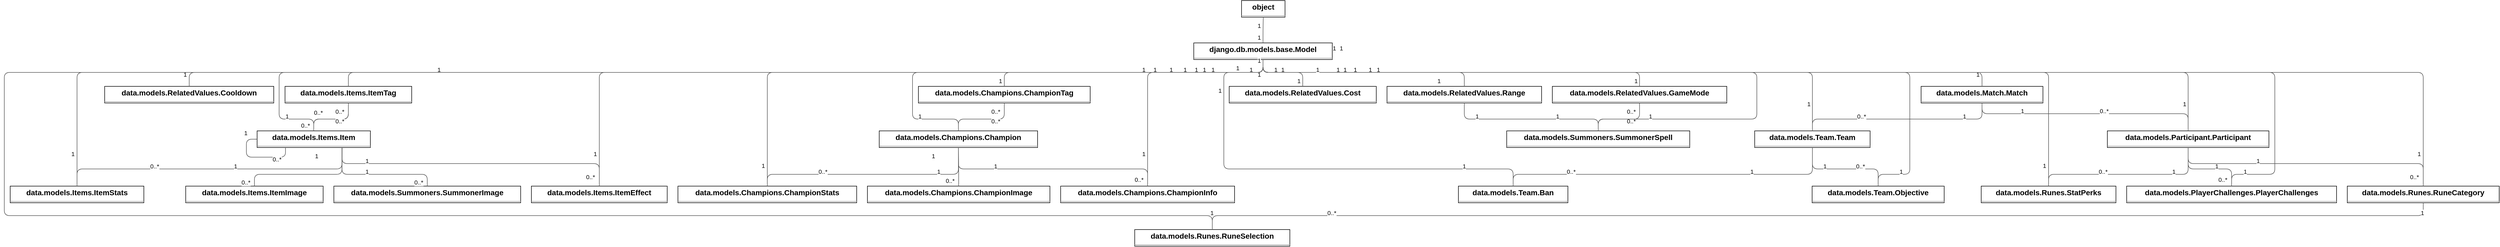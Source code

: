 <mxGraphModel dx="0" dy="0" grid="1" gridSize="10" guides="1" tooltips="1" connect="1" arrows="1" fold="1" page="0" pageScale="1" background="none" math="0" shadow="0">
  <root>
    <mxCell id="0" />
    <mxCell id="1" parent="0" />
    <mxCell id="node13" parent="1" vertex="1" value="&lt;p style=&quot;margin:0px;margin-top:4px;text-align:center;&quot;&gt;&lt;b&gt;data.models.Champions.Champion&lt;/b&gt;&lt;/p&gt;&lt;hr size=&quot;1&quot;/&gt;" style="verticalAlign=top;align=left;overflow=fill;fontSize=14;fontFamily=Helvetica;html=1;rounded=0;shadow=0;comic=0;labelBackgroundColor=none;strokeWidth=1;">
      <mxGeometry x="1424" y="228" width="295" height="31" as="geometry" />
    </mxCell>
    <mxCell id="node4" parent="1" vertex="1" value="&lt;p style=&quot;margin:0px;margin-top:4px;text-align:center;&quot;&gt;&lt;b&gt;data.models.Champions.ChampionImage&lt;/b&gt;&lt;/p&gt;&lt;hr size=&quot;1&quot;/&gt;" style="verticalAlign=top;align=left;overflow=fill;fontSize=14;fontFamily=Helvetica;html=1;rounded=0;shadow=0;comic=0;labelBackgroundColor=none;strokeWidth=1;">
      <mxGeometry x="1402" y="331" width="340" height="31" as="geometry" />
    </mxCell>
    <mxCell id="node14" parent="1" vertex="1" value="&lt;p style=&quot;margin:0px;margin-top:4px;text-align:center;&quot;&gt;&lt;b&gt;data.models.Champions.ChampionInfo&lt;/b&gt;&lt;/p&gt;&lt;hr size=&quot;1&quot;/&gt;" style="verticalAlign=top;align=left;overflow=fill;fontSize=14;fontFamily=Helvetica;html=1;rounded=0;shadow=0;comic=0;labelBackgroundColor=none;strokeWidth=1;">
      <mxGeometry x="1762" y="331" width="324" height="31" as="geometry" />
    </mxCell>
    <mxCell id="node19" parent="1" vertex="1" value="&lt;p style=&quot;margin:0px;margin-top:4px;text-align:center;&quot;&gt;&lt;b&gt;data.models.Champions.ChampionStats&lt;/b&gt;&lt;/p&gt;&lt;hr size=&quot;1&quot;/&gt;" style="verticalAlign=top;align=left;overflow=fill;fontSize=14;fontFamily=Helvetica;html=1;rounded=0;shadow=0;comic=0;labelBackgroundColor=none;strokeWidth=1;">
      <mxGeometry x="1049" y="331" width="333" height="31" as="geometry" />
    </mxCell>
    <mxCell id="node7" parent="1" vertex="1" value="&lt;p style=&quot;margin:0px;margin-top:4px;text-align:center;&quot;&gt;&lt;b&gt;data.models.Champions.ChampionTag&lt;/b&gt;&lt;/p&gt;&lt;hr size=&quot;1&quot;/&gt;" style="verticalAlign=top;align=left;overflow=fill;fontSize=14;fontFamily=Helvetica;html=1;rounded=0;shadow=0;comic=0;labelBackgroundColor=none;strokeWidth=1;">
      <mxGeometry x="1497" y="145" width="320" height="31" as="geometry" />
    </mxCell>
    <mxCell id="node11" parent="1" vertex="1" value="&lt;p style=&quot;margin:0px;margin-top:4px;text-align:center;&quot;&gt;&lt;b&gt;data.models.Items.Item&lt;/b&gt;&lt;/p&gt;&lt;hr size=&quot;1&quot;/&gt;" style="verticalAlign=top;align=left;overflow=fill;fontSize=14;fontFamily=Helvetica;html=1;rounded=0;shadow=0;comic=0;labelBackgroundColor=none;strokeWidth=1;">
      <mxGeometry x="265" y="228" width="211" height="31" as="geometry" />
    </mxCell>
    <mxCell id="node22" parent="1" vertex="1" value="&lt;p style=&quot;margin:0px;margin-top:4px;text-align:center;&quot;&gt;&lt;b&gt;data.models.Items.ItemEffect&lt;/b&gt;&lt;/p&gt;&lt;hr size=&quot;1&quot;/&gt;" style="verticalAlign=top;align=left;overflow=fill;fontSize=14;fontFamily=Helvetica;html=1;rounded=0;shadow=0;comic=0;labelBackgroundColor=none;strokeWidth=1;">
      <mxGeometry x="776" y="331" width="253" height="31" as="geometry" />
    </mxCell>
    <mxCell id="node1" parent="1" vertex="1" value="&lt;p style=&quot;margin:0px;margin-top:4px;text-align:center;&quot;&gt;&lt;b&gt;data.models.Items.ItemImage&lt;/b&gt;&lt;/p&gt;&lt;hr size=&quot;1&quot;/&gt;" style="verticalAlign=top;align=left;overflow=fill;fontSize=14;fontFamily=Helvetica;html=1;rounded=0;shadow=0;comic=0;labelBackgroundColor=none;strokeWidth=1;">
      <mxGeometry x="132" y="331" width="256" height="31" as="geometry" />
    </mxCell>
    <mxCell id="node10" parent="1" vertex="1" value="&lt;p style=&quot;margin:0px;margin-top:4px;text-align:center;&quot;&gt;&lt;b&gt;data.models.Items.ItemStats&lt;/b&gt;&lt;/p&gt;&lt;hr size=&quot;1&quot;/&gt;" style="verticalAlign=top;align=left;overflow=fill;fontSize=14;fontFamily=Helvetica;html=1;rounded=0;shadow=0;comic=0;labelBackgroundColor=none;strokeWidth=1;">
      <mxGeometry x="-195" y="331" width="249" height="31" as="geometry" />
    </mxCell>
    <mxCell id="node8" parent="1" vertex="1" value="&lt;p style=&quot;margin:0px;margin-top:4px;text-align:center;&quot;&gt;&lt;b&gt;data.models.Items.ItemTag&lt;/b&gt;&lt;/p&gt;&lt;hr size=&quot;1&quot;/&gt;" style="verticalAlign=top;align=left;overflow=fill;fontSize=14;fontFamily=Helvetica;html=1;rounded=0;shadow=0;comic=0;labelBackgroundColor=none;strokeWidth=1;">
      <mxGeometry x="317" y="145" width="236" height="31" as="geometry" />
    </mxCell>
    <mxCell id="node12" parent="1" vertex="1" value="&lt;p style=&quot;margin:0px;margin-top:4px;text-align:center;&quot;&gt;&lt;b&gt;data.models.Match.Match&lt;/b&gt;&lt;/p&gt;&lt;hr size=&quot;1&quot;/&gt;" style="verticalAlign=top;align=left;overflow=fill;fontSize=14;fontFamily=Helvetica;html=1;rounded=0;shadow=0;comic=0;labelBackgroundColor=none;strokeWidth=1;">
      <mxGeometry x="3365" y="145" width="227" height="31" as="geometry" />
    </mxCell>
    <mxCell id="node3" parent="1" vertex="1" value="&lt;p style=&quot;margin:0px;margin-top:4px;text-align:center;&quot;&gt;&lt;b&gt;data.models.Participant.Participant&lt;/b&gt;&lt;/p&gt;&lt;hr size=&quot;1&quot;/&gt;" style="verticalAlign=top;align=left;overflow=fill;fontSize=14;fontFamily=Helvetica;html=1;rounded=0;shadow=0;comic=0;labelBackgroundColor=none;strokeWidth=1;">
      <mxGeometry x="3712" y="228" width="301" height="31" as="geometry" />
    </mxCell>
    <mxCell id="node5" parent="1" vertex="1" value="&lt;p style=&quot;margin:0px;margin-top:4px;text-align:center;&quot;&gt;&lt;b&gt;data.models.PlayerChallenges.PlayerChallenges&lt;/b&gt;&lt;/p&gt;&lt;hr size=&quot;1&quot;/&gt;" style="verticalAlign=top;align=left;overflow=fill;fontSize=14;fontFamily=Helvetica;html=1;rounded=0;shadow=0;comic=0;labelBackgroundColor=none;strokeWidth=1;">
      <mxGeometry x="3748" y="331" width="391" height="31" as="geometry" />
    </mxCell>
    <mxCell id="node24" parent="1" vertex="1" value="&lt;p style=&quot;margin:0px;margin-top:4px;text-align:center;&quot;&gt;&lt;b&gt;data.models.RelatedValues.Cooldown&lt;/b&gt;&lt;/p&gt;&lt;hr size=&quot;1&quot;/&gt;" style="verticalAlign=top;align=left;overflow=fill;fontSize=14;fontFamily=Helvetica;html=1;rounded=0;shadow=0;comic=0;labelBackgroundColor=none;strokeWidth=1;">
      <mxGeometry x="-19" y="145" width="315" height="31" as="geometry" />
    </mxCell>
    <mxCell id="node6" parent="1" vertex="1" value="&lt;p style=&quot;margin:0px;margin-top:4px;text-align:center;&quot;&gt;&lt;b&gt;data.models.RelatedValues.Cost&lt;/b&gt;&lt;/p&gt;&lt;hr size=&quot;1&quot;/&gt;" style="verticalAlign=top;align=left;overflow=fill;fontSize=14;fontFamily=Helvetica;html=1;rounded=0;shadow=0;comic=0;labelBackgroundColor=none;strokeWidth=1;">
      <mxGeometry x="2076" y="145" width="274" height="31" as="geometry" />
    </mxCell>
    <mxCell id="node17" parent="1" vertex="1" value="&lt;p style=&quot;margin:0px;margin-top:4px;text-align:center;&quot;&gt;&lt;b&gt;data.models.RelatedValues.GameMode&lt;/b&gt;&lt;/p&gt;&lt;hr size=&quot;1&quot;/&gt;" style="verticalAlign=top;align=left;overflow=fill;fontSize=14;fontFamily=Helvetica;html=1;rounded=0;shadow=0;comic=0;labelBackgroundColor=none;strokeWidth=1;">
      <mxGeometry x="2678" y="145" width="325" height="31" as="geometry" />
    </mxCell>
    <mxCell id="node15" parent="1" vertex="1" value="&lt;p style=&quot;margin:0px;margin-top:4px;text-align:center;&quot;&gt;&lt;b&gt;data.models.RelatedValues.Range&lt;/b&gt;&lt;/p&gt;&lt;hr size=&quot;1&quot;/&gt;" style="verticalAlign=top;align=left;overflow=fill;fontSize=14;fontFamily=Helvetica;html=1;rounded=0;shadow=0;comic=0;labelBackgroundColor=none;strokeWidth=1;">
      <mxGeometry x="2370" y="145" width="288" height="31" as="geometry" />
    </mxCell>
    <mxCell id="node9" parent="1" vertex="1" value="&lt;p style=&quot;margin:0px;margin-top:4px;text-align:center;&quot;&gt;&lt;b&gt;data.models.Runes.RuneCategory&lt;/b&gt;&lt;/p&gt;&lt;hr size=&quot;1&quot;/&gt;" style="verticalAlign=top;align=left;overflow=fill;fontSize=14;fontFamily=Helvetica;html=1;rounded=0;shadow=0;comic=0;labelBackgroundColor=none;strokeWidth=1;">
      <mxGeometry x="4159" y="331" width="283" height="31" as="geometry" />
    </mxCell>
    <mxCell id="node18" parent="1" vertex="1" value="&lt;p style=&quot;margin:0px;margin-top:4px;text-align:center;&quot;&gt;&lt;b&gt;data.models.Runes.RuneSelection&lt;/b&gt;&lt;/p&gt;&lt;hr size=&quot;1&quot;/&gt;" style="verticalAlign=top;align=left;overflow=fill;fontSize=14;fontFamily=Helvetica;html=1;rounded=0;shadow=0;comic=0;labelBackgroundColor=none;strokeWidth=1;">
      <mxGeometry x="1900" y="412" width="289" height="31" as="geometry" />
    </mxCell>
    <mxCell id="node21" parent="1" vertex="1" value="&lt;p style=&quot;margin:0px;margin-top:4px;text-align:center;&quot;&gt;&lt;b&gt;data.models.Runes.StatPerks&lt;/b&gt;&lt;/p&gt;&lt;hr size=&quot;1&quot;/&gt;" style="verticalAlign=top;align=left;overflow=fill;fontSize=14;fontFamily=Helvetica;html=1;rounded=0;shadow=0;comic=0;labelBackgroundColor=none;strokeWidth=1;">
      <mxGeometry x="3477" y="331" width="251" height="31" as="geometry" />
    </mxCell>
    <mxCell id="node16" parent="1" vertex="1" value="&lt;p style=&quot;margin:0px;margin-top:4px;text-align:center;&quot;&gt;&lt;b&gt;data.models.Summoners.SummonerImage&lt;/b&gt;&lt;/p&gt;&lt;hr size=&quot;1&quot;/&gt;" style="verticalAlign=top;align=left;overflow=fill;fontSize=14;fontFamily=Helvetica;html=1;rounded=0;shadow=0;comic=0;labelBackgroundColor=none;strokeWidth=1;">
      <mxGeometry x="408" y="331" width="348" height="31" as="geometry" />
    </mxCell>
    <mxCell id="node25" parent="1" vertex="1" value="&lt;p style=&quot;margin:0px;margin-top:4px;text-align:center;&quot;&gt;&lt;b&gt;data.models.Summoners.SummonerSpell&lt;/b&gt;&lt;/p&gt;&lt;hr size=&quot;1&quot;/&gt;" style="verticalAlign=top;align=left;overflow=fill;fontSize=14;fontFamily=Helvetica;html=1;rounded=0;shadow=0;comic=0;labelBackgroundColor=none;strokeWidth=1;">
      <mxGeometry x="2593" y="228" width="341" height="31" as="geometry" />
    </mxCell>
    <mxCell id="node26" parent="1" vertex="1" value="&lt;p style=&quot;margin:0px;margin-top:4px;text-align:center;&quot;&gt;&lt;b&gt;data.models.Team.Ban&lt;/b&gt;&lt;/p&gt;&lt;hr size=&quot;1&quot;/&gt;" style="verticalAlign=top;align=left;overflow=fill;fontSize=14;fontFamily=Helvetica;html=1;rounded=0;shadow=0;comic=0;labelBackgroundColor=none;strokeWidth=1;">
      <mxGeometry x="2503" y="331" width="204" height="31" as="geometry" />
    </mxCell>
    <mxCell id="node2" parent="1" vertex="1" value="&lt;p style=&quot;margin:0px;margin-top:4px;text-align:center;&quot;&gt;&lt;b&gt;data.models.Team.Objective&lt;/b&gt;&lt;/p&gt;&lt;hr size=&quot;1&quot;/&gt;" style="verticalAlign=top;align=left;overflow=fill;fontSize=14;fontFamily=Helvetica;html=1;rounded=0;shadow=0;comic=0;labelBackgroundColor=none;strokeWidth=1;">
      <mxGeometry x="3162" y="331" width="246" height="31" as="geometry" />
    </mxCell>
    <mxCell id="node0" parent="1" vertex="1" value="&lt;p style=&quot;margin:0px;margin-top:4px;text-align:center;&quot;&gt;&lt;b&gt;data.models.Team.Team&lt;/b&gt;&lt;/p&gt;&lt;hr size=&quot;1&quot;/&gt;" style="verticalAlign=top;align=left;overflow=fill;fontSize=14;fontFamily=Helvetica;html=1;rounded=0;shadow=0;comic=0;labelBackgroundColor=none;strokeWidth=1;">
      <mxGeometry x="3055" y="228" width="215" height="31" as="geometry" />
    </mxCell>
    <mxCell id="node23" parent="1" vertex="1" value="&lt;p style=&quot;margin:0px;margin-top:4px;text-align:center;&quot;&gt;&lt;b&gt;django.db.models.base.Model&lt;/b&gt;&lt;/p&gt;&lt;hr size=&quot;1&quot;/&gt;" style="verticalAlign=top;align=left;overflow=fill;fontSize=14;fontFamily=Helvetica;html=1;rounded=0;shadow=0;comic=0;labelBackgroundColor=none;strokeWidth=1;">
      <mxGeometry x="2010" y="64" width="258" height="31" as="geometry" />
    </mxCell>
    <mxCell id="node20" parent="1" vertex="1" value="&lt;p style=&quot;margin:0px;margin-top:4px;text-align:center;&quot;&gt;&lt;b&gt;object&lt;/b&gt;&lt;/p&gt;&lt;hr size=&quot;1&quot;/&gt;" style="verticalAlign=top;align=left;overflow=fill;fontSize=14;fontFamily=Helvetica;html=1;rounded=0;shadow=0;comic=0;labelBackgroundColor=none;strokeWidth=1;">
      <mxGeometry x="2099" y="-15" width="81" height="31" as="geometry" />
    </mxCell>
    <mxCell id="edge34" edge="1" value="" parent="1" source="node13" target="node7" style="html=1;rounded=1;edgeStyle=orthogonalEdgeStyle;dashed=0;startArrow=none;endArrow=diamondThinendSize=12;strokeColor=#595959;exitX=0.500;exitY=0.001;exitDx=0;exitDy=0;entryX=0.500;entryY=1.001;entryDx=0;entryDy=0;">
      <mxGeometry width="50" height="50" relative="1" as="geometry">
        <Array as="points">
          <mxPoint x="1572" y="206" />
          <mxPoint x="1657" y="206" />
        </Array>
      </mxGeometry>
    </mxCell>
    <mxCell id="label204" parent="edge34" vertex="1" connectable="0" value="0..*" style="edgeLabel;resizable=0;html=1;align=left;verticalAlign=top;strokeColor=default;">
      <mxGeometry x="1631" y="197" as="geometry" />
    </mxCell>
    <mxCell id="label208" parent="edge34" vertex="1" connectable="0" value="0..*" style="edgeLabel;resizable=0;html=1;align=left;verticalAlign=top;strokeColor=default;">
      <mxGeometry x="1631" y="179" as="geometry" />
    </mxCell>
    <mxCell id="edge12" edge="1" value="" parent="1" source="node13" target="node23" style="html=1;rounded=1;edgeStyle=orthogonalEdgeStyle;dashed=0;startArrow=none;endArrow=diamondThinendSize=12;strokeColor=#595959;exitX=0.500;exitY=0.001;exitDx=0;exitDy=0;entryX=0.500;entryY=1.001;entryDx=0;entryDy=0;">
      <mxGeometry width="50" height="50" relative="1" as="geometry">
        <Array as="points">
          <mxPoint x="1572" y="206" />
          <mxPoint x="1486" y="206" />
          <mxPoint x="1486" y="119" />
          <mxPoint x="2139" y="119" />
        </Array>
      </mxGeometry>
    </mxCell>
    <mxCell id="label72" parent="edge12" vertex="1" connectable="0" value="1" style="edgeLabel;resizable=0;html=1;align=left;verticalAlign=top;strokeColor=default;">
      <mxGeometry x="1495" y="188" as="geometry" />
    </mxCell>
    <mxCell id="label76" parent="edge12" vertex="1" connectable="0" value="1" style="edgeLabel;resizable=0;html=1;align=left;verticalAlign=top;strokeColor=default;">
      <mxGeometry x="2025" y="101" as="geometry" />
    </mxCell>
    <mxCell id="edge14" edge="1" value="" parent="1" source="node4" target="node13" style="html=1;rounded=1;edgeStyle=orthogonalEdgeStyle;dashed=0;startArrow=none;endArrow=diamondThinendSize=12;strokeColor=#595959;exitX=0.500;exitY=0.001;exitDx=0;exitDy=0;entryX=0.500;entryY=1.001;entryDx=0;entryDy=0;">
      <mxGeometry width="50" height="50" relative="1" as="geometry">
        <Array as="points" />
      </mxGeometry>
    </mxCell>
    <mxCell id="label84" parent="edge14" vertex="1" connectable="0" value="0..*" style="edgeLabel;resizable=0;html=1;align=left;verticalAlign=top;strokeColor=default;">
      <mxGeometry x="1546" y="308" as="geometry" />
    </mxCell>
    <mxCell id="label88" parent="edge14" vertex="1" connectable="0" value="1" style="edgeLabel;resizable=0;html=1;align=left;verticalAlign=top;strokeColor=default;">
      <mxGeometry x="1520" y="262" as="geometry" />
    </mxCell>
    <mxCell id="edge0" edge="1" value="" parent="1" source="node14" target="node13" style="html=1;rounded=1;edgeStyle=orthogonalEdgeStyle;dashed=0;startArrow=none;endArrow=diamondThinendSize=12;strokeColor=#595959;exitX=0.500;exitY=0.001;exitDx=0;exitDy=0;entryX=0.500;entryY=1.001;entryDx=0;entryDy=0;">
      <mxGeometry width="50" height="50" relative="1" as="geometry">
        <Array as="points">
          <mxPoint x="1924" y="299" />
          <mxPoint x="1572" y="299" />
        </Array>
      </mxGeometry>
    </mxCell>
    <mxCell id="label0" parent="edge0" vertex="1" connectable="0" value="0..*" style="edgeLabel;resizable=0;html=1;align=left;verticalAlign=top;strokeColor=default;">
      <mxGeometry x="1898" y="306" as="geometry" />
    </mxCell>
    <mxCell id="label4" parent="edge0" vertex="1" connectable="0" value="1" style="edgeLabel;resizable=0;html=1;align=left;verticalAlign=top;strokeColor=default;">
      <mxGeometry x="1636" y="281" as="geometry" />
    </mxCell>
    <mxCell id="edge31" edge="1" value="" parent="1" source="node14" target="node23" style="html=1;rounded=1;edgeStyle=orthogonalEdgeStyle;dashed=0;startArrow=none;endArrow=diamondThinendSize=12;strokeColor=#595959;exitX=0.500;exitY=0.001;exitDx=0;exitDy=0;entryX=0.500;entryY=1.001;entryDx=0;entryDy=0;">
      <mxGeometry width="50" height="50" relative="1" as="geometry">
        <Array as="points">
          <mxPoint x="1924" y="119" />
          <mxPoint x="2139" y="119" />
        </Array>
      </mxGeometry>
    </mxCell>
    <mxCell id="label186" parent="edge31" vertex="1" connectable="0" value="1" style="edgeLabel;resizable=0;html=1;align=left;verticalAlign=top;strokeColor=default;">
      <mxGeometry x="1912" y="258" as="geometry" />
    </mxCell>
    <mxCell id="label190" parent="edge31" vertex="1" connectable="0" value="1" style="edgeLabel;resizable=0;html=1;align=left;verticalAlign=top;strokeColor=default;">
      <mxGeometry x="2112" y="101" as="geometry" />
    </mxCell>
    <mxCell id="edge17" edge="1" value="" parent="1" source="node19" target="node13" style="html=1;rounded=1;edgeStyle=orthogonalEdgeStyle;dashed=0;startArrow=none;endArrow=diamondThinendSize=12;strokeColor=#595959;exitX=0.500;exitY=0.001;exitDx=0;exitDy=0;entryX=0.500;entryY=1.001;entryDx=0;entryDy=0;">
      <mxGeometry width="50" height="50" relative="1" as="geometry">
        <Array as="points">
          <mxPoint x="1215" y="309" />
          <mxPoint x="1572" y="309" />
        </Array>
      </mxGeometry>
    </mxCell>
    <mxCell id="label102" parent="edge17" vertex="1" connectable="0" value="0..*" style="edgeLabel;resizable=0;html=1;align=left;verticalAlign=top;strokeColor=default;">
      <mxGeometry x="1309" y="291" as="geometry" />
    </mxCell>
    <mxCell id="label106" parent="edge17" vertex="1" connectable="0" value="1" style="edgeLabel;resizable=0;html=1;align=left;verticalAlign=top;strokeColor=default;">
      <mxGeometry x="1530" y="291" as="geometry" />
    </mxCell>
    <mxCell id="edge35" edge="1" value="" parent="1" source="node19" target="node23" style="html=1;rounded=1;edgeStyle=orthogonalEdgeStyle;dashed=0;startArrow=none;endArrow=diamondThinendSize=12;strokeColor=#595959;exitX=0.500;exitY=0.001;exitDx=0;exitDy=0;entryX=0.500;entryY=1.001;entryDx=0;entryDy=0;">
      <mxGeometry width="50" height="50" relative="1" as="geometry">
        <Array as="points">
          <mxPoint x="1215" y="119" />
          <mxPoint x="2139" y="119" />
        </Array>
      </mxGeometry>
    </mxCell>
    <mxCell id="label210" parent="edge35" vertex="1" connectable="0" value="1" style="edgeLabel;resizable=0;html=1;align=left;verticalAlign=top;strokeColor=default;">
      <mxGeometry x="1203" y="280" as="geometry" />
    </mxCell>
    <mxCell id="label214" parent="edge35" vertex="1" connectable="0" value="1" style="edgeLabel;resizable=0;html=1;align=left;verticalAlign=top;strokeColor=default;">
      <mxGeometry x="2041" y="101" as="geometry" />
    </mxCell>
    <mxCell id="edge1" edge="1" value="" parent="1" source="node7" target="node23" style="html=1;rounded=1;edgeStyle=orthogonalEdgeStyle;dashed=0;startArrow=none;endArrow=diamondThinendSize=12;strokeColor=#595959;exitX=0.500;exitY=0.001;exitDx=0;exitDy=0;entryX=0.500;entryY=1.001;entryDx=0;entryDy=0;">
      <mxGeometry width="50" height="50" relative="1" as="geometry">
        <Array as="points">
          <mxPoint x="1657" y="119" />
          <mxPoint x="2139" y="119" />
        </Array>
      </mxGeometry>
    </mxCell>
    <mxCell id="label6" parent="edge1" vertex="1" connectable="0" value="1" style="edgeLabel;resizable=0;html=1;align=left;verticalAlign=top;strokeColor=default;">
      <mxGeometry x="1645" y="122" as="geometry" />
    </mxCell>
    <mxCell id="label10" parent="edge1" vertex="1" connectable="0" value="1" style="edgeLabel;resizable=0;html=1;align=left;verticalAlign=top;strokeColor=default;">
      <mxGeometry x="1989" y="101" as="geometry" />
    </mxCell>
    <mxCell id="edge41" edge="1" value="" parent="1" source="node11" target="node11" style="html=1;rounded=1;edgeStyle=orthogonalEdgeStyle;dashed=0;startArrow=none;endArrow=diamondThinendSize=12;strokeColor=#595959;exitX=0.250;exitY=1.001;exitDx=0;exitDy=0;entryX=0.000;entryY=0.500;entryDx=0;entryDy=0;">
      <mxGeometry width="50" height="50" relative="1" as="geometry">
        <Array as="points">
          <mxPoint x="318" y="277" />
          <mxPoint x="245" y="277" />
          <mxPoint x="245" y="243" />
        </Array>
      </mxGeometry>
    </mxCell>
    <mxCell id="label246" parent="edge41" vertex="1" connectable="0" value="0..*" style="edgeLabel;resizable=0;html=1;align=left;verticalAlign=top;strokeColor=default;">
      <mxGeometry x="292" y="268" as="geometry" />
    </mxCell>
    <mxCell id="label250" parent="edge41" vertex="1" connectable="0" value="1" style="edgeLabel;resizable=0;html=1;align=left;verticalAlign=top;strokeColor=default;">
      <mxGeometry x="239" y="219" as="geometry" />
    </mxCell>
    <mxCell id="edge24" edge="1" value="" parent="1" source="node11" target="node8" style="html=1;rounded=1;edgeStyle=orthogonalEdgeStyle;dashed=0;startArrow=none;endArrow=diamondThinendSize=12;strokeColor=#595959;exitX=0.500;exitY=0.001;exitDx=0;exitDy=0;entryX=0.500;entryY=1.001;entryDx=0;entryDy=0;">
      <mxGeometry width="50" height="50" relative="1" as="geometry">
        <Array as="points">
          <mxPoint x="371" y="206" />
          <mxPoint x="435" y="206" />
        </Array>
      </mxGeometry>
    </mxCell>
    <mxCell id="label144" parent="edge24" vertex="1" connectable="0" value="0..*" style="edgeLabel;resizable=0;html=1;align=left;verticalAlign=top;strokeColor=default;">
      <mxGeometry x="345" y="205" as="geometry" />
    </mxCell>
    <mxCell id="label148" parent="edge24" vertex="1" connectable="0" value="0..*" style="edgeLabel;resizable=0;html=1;align=left;verticalAlign=top;strokeColor=default;">
      <mxGeometry x="409" y="179" as="geometry" />
    </mxCell>
    <mxCell id="edge18" edge="1" value="" parent="1" source="node11" target="node23" style="html=1;rounded=1;edgeStyle=orthogonalEdgeStyle;dashed=0;startArrow=none;endArrow=diamondThinendSize=12;strokeColor=#595959;exitX=0.500;exitY=0.001;exitDx=0;exitDy=0;entryX=0.500;entryY=1.001;entryDx=0;entryDy=0;">
      <mxGeometry width="50" height="50" relative="1" as="geometry">
        <Array as="points">
          <mxPoint x="371" y="206" />
          <mxPoint x="306" y="206" />
          <mxPoint x="306" y="119" />
          <mxPoint x="2139" y="119" />
        </Array>
      </mxGeometry>
    </mxCell>
    <mxCell id="label108" parent="edge18" vertex="1" connectable="0" value="1" style="edgeLabel;resizable=0;html=1;align=left;verticalAlign=top;strokeColor=default;">
      <mxGeometry x="316" y="188" as="geometry" />
    </mxCell>
    <mxCell id="label112" parent="edge18" vertex="1" connectable="0" value="1" style="edgeLabel;resizable=0;html=1;align=left;verticalAlign=top;strokeColor=default;">
      <mxGeometry x="2087" y="98" as="geometry" />
    </mxCell>
    <mxCell id="edge15" edge="1" value="" parent="1" source="node22" target="node11" style="html=1;rounded=1;edgeStyle=orthogonalEdgeStyle;dashed=0;startArrow=none;endArrow=diamondThinendSize=12;strokeColor=#595959;exitX=0.500;exitY=0.001;exitDx=0;exitDy=0;entryX=0.750;entryY=1.001;entryDx=0;entryDy=0;">
      <mxGeometry width="50" height="50" relative="1" as="geometry">
        <Array as="points">
          <mxPoint x="902" y="289" />
          <mxPoint x="423" y="289" />
        </Array>
      </mxGeometry>
    </mxCell>
    <mxCell id="label90" parent="edge15" vertex="1" connectable="0" value="0..*" style="edgeLabel;resizable=0;html=1;align=left;verticalAlign=top;strokeColor=default;">
      <mxGeometry x="876" y="301" as="geometry" />
    </mxCell>
    <mxCell id="label94" parent="edge15" vertex="1" connectable="0" value="1" style="edgeLabel;resizable=0;html=1;align=left;verticalAlign=top;strokeColor=default;">
      <mxGeometry x="465" y="271" as="geometry" />
    </mxCell>
    <mxCell id="edge5" edge="1" value="" parent="1" source="node22" target="node23" style="html=1;rounded=1;edgeStyle=orthogonalEdgeStyle;dashed=0;startArrow=none;endArrow=diamondThinendSize=12;strokeColor=#595959;exitX=0.500;exitY=0.001;exitDx=0;exitDy=0;entryX=0.500;entryY=1.001;entryDx=0;entryDy=0;">
      <mxGeometry width="50" height="50" relative="1" as="geometry">
        <Array as="points">
          <mxPoint x="902" y="119" />
          <mxPoint x="2139" y="119" />
        </Array>
      </mxGeometry>
    </mxCell>
    <mxCell id="label30" parent="edge5" vertex="1" connectable="0" value="1" style="edgeLabel;resizable=0;html=1;align=left;verticalAlign=top;strokeColor=default;">
      <mxGeometry x="890" y="258" as="geometry" />
    </mxCell>
    <mxCell id="label34" parent="edge5" vertex="1" connectable="0" value="1" style="edgeLabel;resizable=0;html=1;align=left;verticalAlign=top;strokeColor=default;">
      <mxGeometry x="2010" y="101" as="geometry" />
    </mxCell>
    <mxCell id="edge33" edge="1" value="" parent="1" source="node1" target="node11" style="html=1;rounded=1;edgeStyle=orthogonalEdgeStyle;dashed=0;startArrow=none;endArrow=diamondThinendSize=12;strokeColor=#595959;exitX=0.500;exitY=0.001;exitDx=0;exitDy=0;entryX=0.750;entryY=1.001;entryDx=0;entryDy=0;">
      <mxGeometry width="50" height="50" relative="1" as="geometry">
        <Array as="points">
          <mxPoint x="260" y="309" />
          <mxPoint x="423" y="309" />
        </Array>
      </mxGeometry>
    </mxCell>
    <mxCell id="label198" parent="edge33" vertex="1" connectable="0" value="0..*" style="edgeLabel;resizable=0;html=1;align=left;verticalAlign=top;strokeColor=default;">
      <mxGeometry x="234" y="311" as="geometry" />
    </mxCell>
    <mxCell id="label202" parent="edge33" vertex="1" connectable="0" value="1" style="edgeLabel;resizable=0;html=1;align=left;verticalAlign=top;strokeColor=default;">
      <mxGeometry x="371" y="262" as="geometry" />
    </mxCell>
    <mxCell id="edge8" edge="1" value="" parent="1" source="node10" target="node11" style="html=1;rounded=1;edgeStyle=orthogonalEdgeStyle;dashed=0;startArrow=none;endArrow=diamondThinendSize=12;strokeColor=#595959;exitX=0.500;exitY=0.001;exitDx=0;exitDy=0;entryX=0.750;entryY=1.001;entryDx=0;entryDy=0;">
      <mxGeometry width="50" height="50" relative="1" as="geometry">
        <Array as="points">
          <mxPoint x="-71" y="299" />
          <mxPoint x="423" y="299" />
        </Array>
      </mxGeometry>
    </mxCell>
    <mxCell id="label48" parent="edge8" vertex="1" connectable="0" value="0..*" style="edgeLabel;resizable=0;html=1;align=left;verticalAlign=top;strokeColor=default;">
      <mxGeometry x="64" y="281" as="geometry" />
    </mxCell>
    <mxCell id="label52" parent="edge8" vertex="1" connectable="0" value="1" style="edgeLabel;resizable=0;html=1;align=left;verticalAlign=top;strokeColor=default;">
      <mxGeometry x="220" y="281" as="geometry" />
    </mxCell>
    <mxCell id="edge27" edge="1" value="" parent="1" source="node10" target="node23" style="html=1;rounded=1;edgeStyle=orthogonalEdgeStyle;dashed=0;startArrow=none;endArrow=diamondThinendSize=12;strokeColor=#595959;exitX=0.500;exitY=0.001;exitDx=0;exitDy=0;entryX=0.500;entryY=1.001;entryDx=0;entryDy=0;">
      <mxGeometry width="50" height="50" relative="1" as="geometry">
        <Array as="points">
          <mxPoint x="-71" y="119" />
          <mxPoint x="2139" y="119" />
        </Array>
      </mxGeometry>
    </mxCell>
    <mxCell id="label162" parent="edge27" vertex="1" connectable="0" value="1" style="edgeLabel;resizable=0;html=1;align=left;verticalAlign=top;strokeColor=default;">
      <mxGeometry x="-83" y="258" as="geometry" />
    </mxCell>
    <mxCell id="label166" parent="edge27" vertex="1" connectable="0" value="1" style="edgeLabel;resizable=0;html=1;align=left;verticalAlign=top;strokeColor=default;">
      <mxGeometry x="1912" y="101" as="geometry" />
    </mxCell>
    <mxCell id="edge4" edge="1" value="" parent="1" source="node8" target="node11" style="html=1;rounded=1;edgeStyle=orthogonalEdgeStyle;dashed=0;startArrow=none;endArrow=diamondThinendSize=12;strokeColor=#595959;exitX=0.500;exitY=1.001;exitDx=0;exitDy=0;entryX=0.500;entryY=0.001;entryDx=0;entryDy=0;">
      <mxGeometry width="50" height="50" relative="1" as="geometry">
        <Array as="points">
          <mxPoint x="435" y="206" />
          <mxPoint x="371" y="206" />
        </Array>
      </mxGeometry>
    </mxCell>
    <mxCell id="label24" parent="edge4" vertex="1" connectable="0" value="0..*" style="edgeLabel;resizable=0;html=1;align=left;verticalAlign=top;strokeColor=default;">
      <mxGeometry x="369" y="181" as="geometry" />
    </mxCell>
    <mxCell id="label28" parent="edge4" vertex="1" connectable="0" value="0..*" style="edgeLabel;resizable=0;html=1;align=left;verticalAlign=top;strokeColor=default;">
      <mxGeometry x="409" y="197" as="geometry" />
    </mxCell>
    <mxCell id="edge37" edge="1" value="" parent="1" source="node8" target="node23" style="html=1;rounded=1;edgeStyle=orthogonalEdgeStyle;dashed=0;startArrow=none;endArrow=diamondThinendSize=12;strokeColor=#595959;exitX=0.500;exitY=0.001;exitDx=0;exitDy=0;entryX=0.500;entryY=1.001;entryDx=0;entryDy=0;">
      <mxGeometry width="50" height="50" relative="1" as="geometry">
        <Array as="points">
          <mxPoint x="435" y="119" />
          <mxPoint x="2139" y="119" />
        </Array>
      </mxGeometry>
    </mxCell>
    <mxCell id="label222" parent="edge37" vertex="1" connectable="0" value="1" style="edgeLabel;resizable=0;html=1;align=left;verticalAlign=top;strokeColor=default;">
      <mxGeometry x="599" y="101" as="geometry" />
    </mxCell>
    <mxCell id="label226" parent="edge37" vertex="1" connectable="0" value="1" style="edgeLabel;resizable=0;html=1;align=left;verticalAlign=top;strokeColor=default;">
      <mxGeometry x="1963" y="101" as="geometry" />
    </mxCell>
    <mxCell id="edge20" edge="1" value="" parent="1" source="node12" target="node23" style="html=1;rounded=1;edgeStyle=orthogonalEdgeStyle;dashed=0;startArrow=none;endArrow=diamondThinendSize=12;strokeColor=#595959;exitX=0.500;exitY=0.001;exitDx=0;exitDy=0;entryX=0.500;entryY=1.001;entryDx=0;entryDy=0;">
      <mxGeometry width="50" height="50" relative="1" as="geometry">
        <Array as="points">
          <mxPoint x="3478" y="119" />
          <mxPoint x="2139" y="119" />
        </Array>
      </mxGeometry>
    </mxCell>
    <mxCell id="label120" parent="edge20" vertex="1" connectable="0" value="1" style="edgeLabel;resizable=0;html=1;align=left;verticalAlign=top;strokeColor=default;">
      <mxGeometry x="3466" y="110" as="geometry" />
    </mxCell>
    <mxCell id="label124" parent="edge20" vertex="1" connectable="0" value="1" style="edgeLabel;resizable=0;html=1;align=left;verticalAlign=top;strokeColor=default;">
      <mxGeometry x="2267" y="61" as="geometry" />
    </mxCell>
    <mxCell id="edge29" edge="1" value="" parent="1" source="node3" target="node12" style="html=1;rounded=1;edgeStyle=orthogonalEdgeStyle;dashed=0;startArrow=none;endArrow=diamondThinendSize=12;strokeColor=#595959;exitX=0.500;exitY=0.001;exitDx=0;exitDy=0;entryX=0.500;entryY=1.001;entryDx=0;entryDy=0;">
      <mxGeometry width="50" height="50" relative="1" as="geometry">
        <Array as="points">
          <mxPoint x="3863" y="196" />
          <mxPoint x="3478" y="196" />
        </Array>
      </mxGeometry>
    </mxCell>
    <mxCell id="label174" parent="edge29" vertex="1" connectable="0" value="0..*" style="edgeLabel;resizable=0;html=1;align=left;verticalAlign=top;strokeColor=default;">
      <mxGeometry x="3696" y="178" as="geometry" />
    </mxCell>
    <mxCell id="label178" parent="edge29" vertex="1" connectable="0" value="1" style="edgeLabel;resizable=0;html=1;align=left;verticalAlign=top;strokeColor=default;">
      <mxGeometry x="3549" y="178" as="geometry" />
    </mxCell>
    <mxCell id="edge6" edge="1" value="" parent="1" source="node3" target="node23" style="html=1;rounded=1;edgeStyle=orthogonalEdgeStyle;dashed=0;startArrow=none;endArrow=diamondThinendSize=12;strokeColor=#595959;exitX=0.500;exitY=0.001;exitDx=0;exitDy=0;entryX=0.500;entryY=1.001;entryDx=0;entryDy=0;">
      <mxGeometry width="50" height="50" relative="1" as="geometry">
        <Array as="points">
          <mxPoint x="3863" y="119" />
          <mxPoint x="2139" y="119" />
        </Array>
      </mxGeometry>
    </mxCell>
    <mxCell id="label36" parent="edge6" vertex="1" connectable="0" value="1" style="edgeLabel;resizable=0;html=1;align=left;verticalAlign=top;strokeColor=default;">
      <mxGeometry x="3851" y="165" as="geometry" />
    </mxCell>
    <mxCell id="label40" parent="edge6" vertex="1" connectable="0" value="1" style="edgeLabel;resizable=0;html=1;align=left;verticalAlign=top;strokeColor=default;">
      <mxGeometry x="2306" y="101" as="geometry" />
    </mxCell>
    <mxCell id="edge23" edge="1" value="" parent="1" source="node5" target="node3" style="html=1;rounded=1;edgeStyle=orthogonalEdgeStyle;dashed=0;startArrow=none;endArrow=diamondThinendSize=12;strokeColor=#595959;exitX=0.500;exitY=0.001;exitDx=0;exitDy=0;entryX=0.500;entryY=1.001;entryDx=0;entryDy=0;">
      <mxGeometry width="50" height="50" relative="1" as="geometry">
        <Array as="points">
          <mxPoint x="3943" y="299" />
          <mxPoint x="3863" y="299" />
        </Array>
      </mxGeometry>
    </mxCell>
    <mxCell id="label138" parent="edge23" vertex="1" connectable="0" value="0..*" style="edgeLabel;resizable=0;html=1;align=left;verticalAlign=top;strokeColor=default;">
      <mxGeometry x="3917" y="306" as="geometry" />
    </mxCell>
    <mxCell id="label142" parent="edge23" vertex="1" connectable="0" value="1" style="edgeLabel;resizable=0;html=1;align=left;verticalAlign=top;strokeColor=default;">
      <mxGeometry x="3911" y="281" as="geometry" />
    </mxCell>
    <mxCell id="edge3" edge="1" value="" parent="1" source="node5" target="node23" style="html=1;rounded=1;edgeStyle=orthogonalEdgeStyle;dashed=0;startArrow=none;endArrow=diamondThinendSize=12;strokeColor=#595959;exitX=0.500;exitY=0.001;exitDx=0;exitDy=0;entryX=0.500;entryY=1.001;entryDx=0;entryDy=0;">
      <mxGeometry width="50" height="50" relative="1" as="geometry">
        <Array as="points">
          <mxPoint x="3943" y="309" />
          <mxPoint x="4024" y="309" />
          <mxPoint x="4024" y="119" />
          <mxPoint x="2139" y="119" />
        </Array>
      </mxGeometry>
    </mxCell>
    <mxCell id="label18" parent="edge3" vertex="1" connectable="0" value="1" style="edgeLabel;resizable=0;html=1;align=left;verticalAlign=top;strokeColor=default;">
      <mxGeometry x="3964" y="291" as="geometry" />
    </mxCell>
    <mxCell id="label22" parent="edge3" vertex="1" connectable="0" value="1" style="edgeLabel;resizable=0;html=1;align=left;verticalAlign=top;strokeColor=default;">
      <mxGeometry x="2127" y="110" as="geometry" />
    </mxCell>
    <mxCell id="edge21" edge="1" value="" parent="1" source="node24" target="node23" style="html=1;rounded=1;edgeStyle=orthogonalEdgeStyle;dashed=0;startArrow=none;endArrow=diamondThinendSize=12;strokeColor=#595959;exitX=0.500;exitY=0.001;exitDx=0;exitDy=0;entryX=0.500;entryY=1.001;entryDx=0;entryDy=0;">
      <mxGeometry width="50" height="50" relative="1" as="geometry">
        <Array as="points">
          <mxPoint x="138" y="119" />
          <mxPoint x="2139" y="119" />
        </Array>
      </mxGeometry>
    </mxCell>
    <mxCell id="label126" parent="edge21" vertex="1" connectable="0" value="1" style="edgeLabel;resizable=0;html=1;align=left;verticalAlign=top;strokeColor=default;">
      <mxGeometry x="126" y="110" as="geometry" />
    </mxCell>
    <mxCell id="label130" parent="edge21" vertex="1" connectable="0" value="1" style="edgeLabel;resizable=0;html=1;align=left;verticalAlign=top;strokeColor=default;">
      <mxGeometry x="1933" y="101" as="geometry" />
    </mxCell>
    <mxCell id="edge11" edge="1" value="" parent="1" source="node6" target="node23" style="html=1;rounded=1;edgeStyle=orthogonalEdgeStyle;dashed=0;startArrow=none;endArrow=diamondThinendSize=12;strokeColor=#595959;exitX=0.500;exitY=0.001;exitDx=0;exitDy=0;entryX=0.500;entryY=1.001;entryDx=0;entryDy=0;">
      <mxGeometry width="50" height="50" relative="1" as="geometry">
        <Array as="points">
          <mxPoint x="2213" y="119" />
          <mxPoint x="2139" y="119" />
        </Array>
      </mxGeometry>
    </mxCell>
    <mxCell id="label66" parent="edge11" vertex="1" connectable="0" value="1" style="edgeLabel;resizable=0;html=1;align=left;verticalAlign=top;strokeColor=default;">
      <mxGeometry x="2201" y="122" as="geometry" />
    </mxCell>
    <mxCell id="label70" parent="edge11" vertex="1" connectable="0" value="1" style="edgeLabel;resizable=0;html=1;align=left;verticalAlign=top;strokeColor=default;">
      <mxGeometry x="2158" y="101" as="geometry" />
    </mxCell>
    <mxCell id="edge40" edge="1" value="" parent="1" source="node17" target="node23" style="html=1;rounded=1;edgeStyle=orthogonalEdgeStyle;dashed=0;startArrow=none;endArrow=diamondThinendSize=12;strokeColor=#595959;exitX=0.500;exitY=0.001;exitDx=0;exitDy=0;entryX=0.500;entryY=1.001;entryDx=0;entryDy=0;">
      <mxGeometry width="50" height="50" relative="1" as="geometry">
        <Array as="points">
          <mxPoint x="2841" y="119" />
          <mxPoint x="2139" y="119" />
        </Array>
      </mxGeometry>
    </mxCell>
    <mxCell id="label240" parent="edge40" vertex="1" connectable="0" value="1" style="edgeLabel;resizable=0;html=1;align=left;verticalAlign=top;strokeColor=default;">
      <mxGeometry x="2829" y="122" as="geometry" />
    </mxCell>
    <mxCell id="label244" parent="edge40" vertex="1" connectable="0" value="1" style="edgeLabel;resizable=0;html=1;align=left;verticalAlign=top;strokeColor=default;">
      <mxGeometry x="2274" y="101" as="geometry" />
    </mxCell>
    <mxCell id="edge9" edge="1" value="" parent="1" source="node15" target="node23" style="html=1;rounded=1;edgeStyle=orthogonalEdgeStyle;dashed=0;startArrow=none;endArrow=diamondThinendSize=12;strokeColor=#595959;exitX=0.500;exitY=0.001;exitDx=0;exitDy=0;entryX=0.500;entryY=1.001;entryDx=0;entryDy=0;">
      <mxGeometry width="50" height="50" relative="1" as="geometry">
        <Array as="points">
          <mxPoint x="2514" y="119" />
          <mxPoint x="2139" y="119" />
        </Array>
      </mxGeometry>
    </mxCell>
    <mxCell id="label54" parent="edge9" vertex="1" connectable="0" value="1" style="edgeLabel;resizable=0;html=1;align=left;verticalAlign=top;strokeColor=default;">
      <mxGeometry x="2462" y="122" as="geometry" />
    </mxCell>
    <mxCell id="label58" parent="edge9" vertex="1" connectable="0" value="1" style="edgeLabel;resizable=0;html=1;align=left;verticalAlign=top;strokeColor=default;">
      <mxGeometry x="2171" y="101" as="geometry" />
    </mxCell>
    <mxCell id="edge19" edge="1" value="" parent="1" source="node9" target="node3" style="html=1;rounded=1;edgeStyle=orthogonalEdgeStyle;dashed=0;startArrow=none;endArrow=diamondThinendSize=12;strokeColor=#595959;exitX=0.500;exitY=0.001;exitDx=0;exitDy=0;entryX=0.500;entryY=1.001;entryDx=0;entryDy=0;">
      <mxGeometry width="50" height="50" relative="1" as="geometry">
        <Array as="points">
          <mxPoint x="4300" y="289" />
          <mxPoint x="3863" y="289" />
        </Array>
      </mxGeometry>
    </mxCell>
    <mxCell id="label114" parent="edge19" vertex="1" connectable="0" value="0..*" style="edgeLabel;resizable=0;html=1;align=left;verticalAlign=top;strokeColor=default;">
      <mxGeometry x="4274" y="301" as="geometry" />
    </mxCell>
    <mxCell id="label118" parent="edge19" vertex="1" connectable="0" value="1" style="edgeLabel;resizable=0;html=1;align=left;verticalAlign=top;strokeColor=default;">
      <mxGeometry x="3988" y="271" as="geometry" />
    </mxCell>
    <mxCell id="edge30" edge="1" value="" parent="1" source="node9" target="node23" style="html=1;rounded=1;edgeStyle=orthogonalEdgeStyle;dashed=0;startArrow=none;endArrow=diamondThinendSize=12;strokeColor=#595959;exitX=0.500;exitY=0.001;exitDx=0;exitDy=0;entryX=0.500;entryY=1.001;entryDx=0;entryDy=0;">
      <mxGeometry width="50" height="50" relative="1" as="geometry">
        <Array as="points">
          <mxPoint x="4300" y="119" />
          <mxPoint x="2139" y="119" />
        </Array>
      </mxGeometry>
    </mxCell>
    <mxCell id="label180" parent="edge30" vertex="1" connectable="0" value="1" style="edgeLabel;resizable=0;html=1;align=left;verticalAlign=top;strokeColor=default;">
      <mxGeometry x="4288" y="258" as="geometry" />
    </mxCell>
    <mxCell id="label184" parent="edge30" vertex="1" connectable="0" value="1" style="edgeLabel;resizable=0;html=1;align=left;verticalAlign=top;strokeColor=default;">
      <mxGeometry x="2349" y="101" as="geometry" />
    </mxCell>
    <mxCell id="edge26" edge="1" value="" parent="1" source="node18" target="node9" style="html=1;rounded=1;edgeStyle=orthogonalEdgeStyle;dashed=0;startArrow=none;endArrow=diamondThinendSize=12;strokeColor=#595959;exitX=0.500;exitY=0.001;exitDx=0;exitDy=0;entryX=0.500;entryY=1.001;entryDx=0;entryDy=0;">
      <mxGeometry width="50" height="50" relative="1" as="geometry">
        <Array as="points">
          <mxPoint x="2045" y="386" />
          <mxPoint x="4300" y="386" />
        </Array>
      </mxGeometry>
    </mxCell>
    <mxCell id="label156" parent="edge26" vertex="1" connectable="0" value="0..*" style="edgeLabel;resizable=0;html=1;align=left;verticalAlign=top;strokeColor=default;">
      <mxGeometry x="2257" y="368" as="geometry" />
    </mxCell>
    <mxCell id="label160" parent="edge26" vertex="1" connectable="0" value="1" style="edgeLabel;resizable=0;html=1;align=left;verticalAlign=top;strokeColor=default;">
      <mxGeometry x="4294" y="368" as="geometry" />
    </mxCell>
    <mxCell id="edge36" edge="1" value="" parent="1" source="node18" target="node23" style="html=1;rounded=1;edgeStyle=orthogonalEdgeStyle;dashed=0;startArrow=none;endArrow=diamondThinendSize=12;strokeColor=#595959;exitX=0.500;exitY=0.001;exitDx=0;exitDy=0;entryX=0.500;entryY=1.001;entryDx=0;entryDy=0;">
      <mxGeometry width="50" height="50" relative="1" as="geometry">
        <Array as="points">
          <mxPoint x="2045" y="386" />
          <mxPoint x="-206" y="386" />
          <mxPoint x="-206" y="119" />
          <mxPoint x="2139" y="119" />
        </Array>
      </mxGeometry>
    </mxCell>
    <mxCell id="label216" parent="edge36" vertex="1" connectable="0" value="1" style="edgeLabel;resizable=0;html=1;align=left;verticalAlign=top;strokeColor=default;">
      <mxGeometry x="2039" y="368" as="geometry" />
    </mxCell>
    <mxCell id="label220" parent="edge36" vertex="1" connectable="0" value="1" style="edgeLabel;resizable=0;html=1;align=left;verticalAlign=top;strokeColor=default;">
      <mxGeometry x="2127" y="84" as="geometry" />
    </mxCell>
    <mxCell id="edge22" edge="1" value="" parent="1" source="node21" target="node3" style="html=1;rounded=1;edgeStyle=orthogonalEdgeStyle;dashed=0;startArrow=none;endArrow=diamondThinendSize=12;strokeColor=#595959;exitX=0.500;exitY=0.001;exitDx=0;exitDy=0;entryX=0.500;entryY=1.001;entryDx=0;entryDy=0;">
      <mxGeometry width="50" height="50" relative="1" as="geometry">
        <Array as="points">
          <mxPoint x="3602" y="309" />
          <mxPoint x="3863" y="309" />
        </Array>
      </mxGeometry>
    </mxCell>
    <mxCell id="label132" parent="edge22" vertex="1" connectable="0" value="0..*" style="edgeLabel;resizable=0;html=1;align=left;verticalAlign=top;strokeColor=default;">
      <mxGeometry x="3694" y="291" as="geometry" />
    </mxCell>
    <mxCell id="label136" parent="edge22" vertex="1" connectable="0" value="1" style="edgeLabel;resizable=0;html=1;align=left;verticalAlign=top;strokeColor=default;">
      <mxGeometry x="3831" y="291" as="geometry" />
    </mxCell>
    <mxCell id="edge38" edge="1" value="" parent="1" source="node21" target="node23" style="html=1;rounded=1;edgeStyle=orthogonalEdgeStyle;dashed=0;startArrow=none;endArrow=diamondThinendSize=12;strokeColor=#595959;exitX=0.500;exitY=0.001;exitDx=0;exitDy=0;entryX=0.500;entryY=1.001;entryDx=0;entryDy=0;">
      <mxGeometry width="50" height="50" relative="1" as="geometry">
        <Array as="points">
          <mxPoint x="3602" y="119" />
          <mxPoint x="2139" y="119" />
        </Array>
      </mxGeometry>
    </mxCell>
    <mxCell id="label228" parent="edge38" vertex="1" connectable="0" value="1" style="edgeLabel;resizable=0;html=1;align=left;verticalAlign=top;strokeColor=default;">
      <mxGeometry x="3590" y="280" as="geometry" />
    </mxCell>
    <mxCell id="label232" parent="edge38" vertex="1" connectable="0" value="1" style="edgeLabel;resizable=0;html=1;align=left;verticalAlign=top;strokeColor=default;">
      <mxGeometry x="2280" y="61" as="geometry" />
    </mxCell>
    <mxCell id="edge25" edge="1" value="" parent="1" source="node16" target="node11" style="html=1;rounded=1;edgeStyle=orthogonalEdgeStyle;dashed=0;startArrow=none;endArrow=diamondThinendSize=12;strokeColor=#595959;exitX=0.500;exitY=0.001;exitDx=0;exitDy=0;entryX=0.750;entryY=1.001;entryDx=0;entryDy=0;">
      <mxGeometry width="50" height="50" relative="1" as="geometry">
        <Array as="points">
          <mxPoint x="582" y="309" />
          <mxPoint x="423" y="309" />
        </Array>
      </mxGeometry>
    </mxCell>
    <mxCell id="label150" parent="edge25" vertex="1" connectable="0" value="0..*" style="edgeLabel;resizable=0;html=1;align=left;verticalAlign=top;strokeColor=default;">
      <mxGeometry x="556" y="311" as="geometry" />
    </mxCell>
    <mxCell id="label154" parent="edge25" vertex="1" connectable="0" value="1" style="edgeLabel;resizable=0;html=1;align=left;verticalAlign=top;strokeColor=default;">
      <mxGeometry x="465" y="291" as="geometry" />
    </mxCell>
    <mxCell id="edge42" edge="1" value="" parent="1" source="node25" target="node17" style="html=1;rounded=1;edgeStyle=orthogonalEdgeStyle;dashed=0;startArrow=none;endArrow=diamondThinendSize=12;strokeColor=#595959;exitX=0.500;exitY=0.001;exitDx=0;exitDy=0;entryX=0.500;entryY=1.001;entryDx=0;entryDy=0;">
      <mxGeometry width="50" height="50" relative="1" as="geometry">
        <Array as="points">
          <mxPoint x="2764" y="206" />
          <mxPoint x="2841" y="206" />
        </Array>
      </mxGeometry>
    </mxCell>
    <mxCell id="label252" parent="edge42" vertex="1" connectable="0" value="0..*" style="edgeLabel;resizable=0;html=1;align=left;verticalAlign=top;strokeColor=default;">
      <mxGeometry x="2815" y="197" as="geometry" />
    </mxCell>
    <mxCell id="label256" parent="edge42" vertex="1" connectable="0" value="0..*" style="edgeLabel;resizable=0;html=1;align=left;verticalAlign=top;strokeColor=default;">
      <mxGeometry x="2815" y="179" as="geometry" />
    </mxCell>
    <mxCell id="edge13" edge="1" value="" parent="1" source="node25" target="node15" style="html=1;rounded=1;edgeStyle=orthogonalEdgeStyle;dashed=0;startArrow=none;endArrow=diamondThinendSize=12;strokeColor=#595959;exitX=0.500;exitY=0.001;exitDx=0;exitDy=0;entryX=0.500;entryY=1.001;entryDx=0;entryDy=0;">
      <mxGeometry width="50" height="50" relative="1" as="geometry">
        <Array as="points">
          <mxPoint x="2764" y="206" />
          <mxPoint x="2514" y="206" />
        </Array>
      </mxGeometry>
    </mxCell>
    <mxCell id="label78" parent="edge13" vertex="1" connectable="0" value="1" style="edgeLabel;resizable=0;html=1;align=left;verticalAlign=top;strokeColor=default;">
      <mxGeometry x="2683" y="188" as="geometry" />
    </mxCell>
    <mxCell id="label82" parent="edge13" vertex="1" connectable="0" value="1" style="edgeLabel;resizable=0;html=1;align=left;verticalAlign=top;strokeColor=default;">
      <mxGeometry x="2533" y="188" as="geometry" />
    </mxCell>
    <mxCell id="edge10" edge="1" value="" parent="1" source="node25" target="node23" style="html=1;rounded=1;edgeStyle=orthogonalEdgeStyle;dashed=0;startArrow=none;endArrow=diamondThinendSize=12;strokeColor=#595959;exitX=0.500;exitY=0.001;exitDx=0;exitDy=0;entryX=0.500;entryY=1.001;entryDx=0;entryDy=0;">
      <mxGeometry width="50" height="50" relative="1" as="geometry">
        <Array as="points">
          <mxPoint x="2764" y="206" />
          <mxPoint x="3059" y="206" />
          <mxPoint x="3059" y="119" />
          <mxPoint x="2139" y="119" />
        </Array>
      </mxGeometry>
    </mxCell>
    <mxCell id="label60" parent="edge10" vertex="1" connectable="0" value="1" style="edgeLabel;resizable=0;html=1;align=left;verticalAlign=top;strokeColor=default;">
      <mxGeometry x="2856" y="188" as="geometry" />
    </mxCell>
    <mxCell id="label64" parent="edge10" vertex="1" connectable="0" value="1" style="edgeLabel;resizable=0;html=1;align=left;verticalAlign=top;strokeColor=default;">
      <mxGeometry x="2287" y="101" as="geometry" />
    </mxCell>
    <mxCell id="edge39" edge="1" value="" parent="1" source="node26" target="node0" style="html=1;rounded=1;edgeStyle=orthogonalEdgeStyle;dashed=0;startArrow=none;endArrow=diamondThinendSize=12;strokeColor=#595959;exitX=0.500;exitY=0.001;exitDx=0;exitDy=0;entryX=0.500;entryY=1.001;entryDx=0;entryDy=0;">
      <mxGeometry width="50" height="50" relative="1" as="geometry">
        <Array as="points">
          <mxPoint x="2605" y="309" />
          <mxPoint x="3163" y="309" />
        </Array>
      </mxGeometry>
    </mxCell>
    <mxCell id="label234" parent="edge39" vertex="1" connectable="0" value="0..*" style="edgeLabel;resizable=0;html=1;align=left;verticalAlign=top;strokeColor=default;">
      <mxGeometry x="2703" y="291" as="geometry" />
    </mxCell>
    <mxCell id="label238" parent="edge39" vertex="1" connectable="0" value="1" style="edgeLabel;resizable=0;html=1;align=left;verticalAlign=top;strokeColor=default;">
      <mxGeometry x="3045" y="291" as="geometry" />
    </mxCell>
    <mxCell id="edge32" edge="1" value="" parent="1" source="node26" target="node23" style="html=1;rounded=1;edgeStyle=orthogonalEdgeStyle;dashed=0;startArrow=none;endArrow=diamondThinendSize=12;strokeColor=#595959;exitX=0.500;exitY=0.001;exitDx=0;exitDy=0;entryX=0.500;entryY=1.001;entryDx=0;entryDy=0;">
      <mxGeometry width="50" height="50" relative="1" as="geometry">
        <Array as="points">
          <mxPoint x="2605" y="299" />
          <mxPoint x="2066" y="299" />
          <mxPoint x="2066" y="119" />
          <mxPoint x="2139" y="119" />
        </Array>
      </mxGeometry>
    </mxCell>
    <mxCell id="label192" parent="edge32" vertex="1" connectable="0" value="1" style="edgeLabel;resizable=0;html=1;align=left;verticalAlign=top;strokeColor=default;">
      <mxGeometry x="2509" y="281" as="geometry" />
    </mxCell>
    <mxCell id="label196" parent="edge32" vertex="1" connectable="0" value="1" style="edgeLabel;resizable=0;html=1;align=left;verticalAlign=top;strokeColor=default;">
      <mxGeometry x="2054" y="140" as="geometry" />
    </mxCell>
    <mxCell id="edge28" edge="1" value="" parent="1" source="node2" target="node0" style="html=1;rounded=1;edgeStyle=orthogonalEdgeStyle;dashed=0;startArrow=none;endArrow=diamondThinendSize=12;strokeColor=#595959;exitX=0.500;exitY=0.001;exitDx=0;exitDy=0;entryX=0.500;entryY=1.001;entryDx=0;entryDy=0;">
      <mxGeometry width="50" height="50" relative="1" as="geometry">
        <Array as="points">
          <mxPoint x="3285" y="299" />
          <mxPoint x="3163" y="299" />
        </Array>
      </mxGeometry>
    </mxCell>
    <mxCell id="label168" parent="edge28" vertex="1" connectable="0" value="0..*" style="edgeLabel;resizable=0;html=1;align=left;verticalAlign=top;strokeColor=default;">
      <mxGeometry x="3242" y="281" as="geometry" />
    </mxCell>
    <mxCell id="label172" parent="edge28" vertex="1" connectable="0" value="1" style="edgeLabel;resizable=0;html=1;align=left;verticalAlign=top;strokeColor=default;">
      <mxGeometry x="3181" y="281" as="geometry" />
    </mxCell>
    <mxCell id="edge7" edge="1" value="" parent="1" source="node2" target="node23" style="html=1;rounded=1;edgeStyle=orthogonalEdgeStyle;dashed=0;startArrow=none;endArrow=diamondThinendSize=12;strokeColor=#595959;exitX=0.500;exitY=0.001;exitDx=0;exitDy=0;entryX=0.500;entryY=1.001;entryDx=0;entryDy=0;">
      <mxGeometry width="50" height="50" relative="1" as="geometry">
        <Array as="points">
          <mxPoint x="3285" y="309" />
          <mxPoint x="3344" y="309" />
          <mxPoint x="3344" y="119" />
          <mxPoint x="2139" y="119" />
        </Array>
      </mxGeometry>
    </mxCell>
    <mxCell id="label42" parent="edge7" vertex="1" connectable="0" value="1" style="edgeLabel;resizable=0;html=1;align=left;verticalAlign=top;strokeColor=default;">
      <mxGeometry x="3323" y="291" as="geometry" />
    </mxCell>
    <mxCell id="label46" parent="edge7" vertex="1" connectable="0" value="1" style="edgeLabel;resizable=0;html=1;align=left;verticalAlign=top;strokeColor=default;">
      <mxGeometry x="2334" y="101" as="geometry" />
    </mxCell>
    <mxCell id="edge2" edge="1" value="" parent="1" source="node0" target="node12" style="html=1;rounded=1;edgeStyle=orthogonalEdgeStyle;dashed=0;startArrow=none;endArrow=diamondThinendSize=12;strokeColor=#595959;exitX=0.500;exitY=0.001;exitDx=0;exitDy=0;entryX=0.500;entryY=1.001;entryDx=0;entryDy=0;">
      <mxGeometry width="50" height="50" relative="1" as="geometry">
        <Array as="points">
          <mxPoint x="3163" y="206" />
          <mxPoint x="3478" y="206" />
        </Array>
      </mxGeometry>
    </mxCell>
    <mxCell id="label12" parent="edge2" vertex="1" connectable="0" value="0..*" style="edgeLabel;resizable=0;html=1;align=left;verticalAlign=top;strokeColor=default;">
      <mxGeometry x="3244" y="188" as="geometry" />
    </mxCell>
    <mxCell id="label16" parent="edge2" vertex="1" connectable="0" value="1" style="edgeLabel;resizable=0;html=1;align=left;verticalAlign=top;strokeColor=default;">
      <mxGeometry x="3441" y="188" as="geometry" />
    </mxCell>
    <mxCell id="edge43" edge="1" value="" parent="1" source="node0" target="node23" style="html=1;rounded=1;edgeStyle=orthogonalEdgeStyle;dashed=0;startArrow=none;endArrow=diamondThinendSize=12;strokeColor=#595959;exitX=0.500;exitY=0.001;exitDx=0;exitDy=0;entryX=0.500;entryY=1.001;entryDx=0;entryDy=0;">
      <mxGeometry width="50" height="50" relative="1" as="geometry">
        <Array as="points">
          <mxPoint x="3163" y="119" />
          <mxPoint x="2139" y="119" />
        </Array>
      </mxGeometry>
    </mxCell>
    <mxCell id="label258" parent="edge43" vertex="1" connectable="0" value="1" style="edgeLabel;resizable=0;html=1;align=left;verticalAlign=top;strokeColor=default;">
      <mxGeometry x="3151" y="165" as="geometry" />
    </mxCell>
    <mxCell id="label262" parent="edge43" vertex="1" connectable="0" value="1" style="edgeLabel;resizable=0;html=1;align=left;verticalAlign=top;strokeColor=default;">
      <mxGeometry x="2236" y="101" as="geometry" />
    </mxCell>
    <mxCell id="edge16" edge="1" value="" parent="1" source="node23" target="node20" style="html=1;rounded=1;edgeStyle=orthogonalEdgeStyle;dashed=0;startArrow=none;endArrow=diamondThinendSize=12;strokeColor=#595959;exitX=0.500;exitY=0.002;exitDx=0;exitDy=0;entryX=0.500;entryY=1.002;entryDx=0;entryDy=0;">
      <mxGeometry width="50" height="50" relative="1" as="geometry">
        <Array as="points" />
      </mxGeometry>
    </mxCell>
    <mxCell id="label96" parent="edge16" vertex="1" connectable="0" value="1" style="edgeLabel;resizable=0;html=1;align=left;verticalAlign=top;strokeColor=default;">
      <mxGeometry x="2127" y="41" as="geometry" />
    </mxCell>
    <mxCell id="label100" parent="edge16" vertex="1" connectable="0" value="1" style="edgeLabel;resizable=0;html=1;align=left;verticalAlign=top;strokeColor=default;">
      <mxGeometry x="2127" y="19" as="geometry" />
    </mxCell>
  </root>
</mxGraphModel>